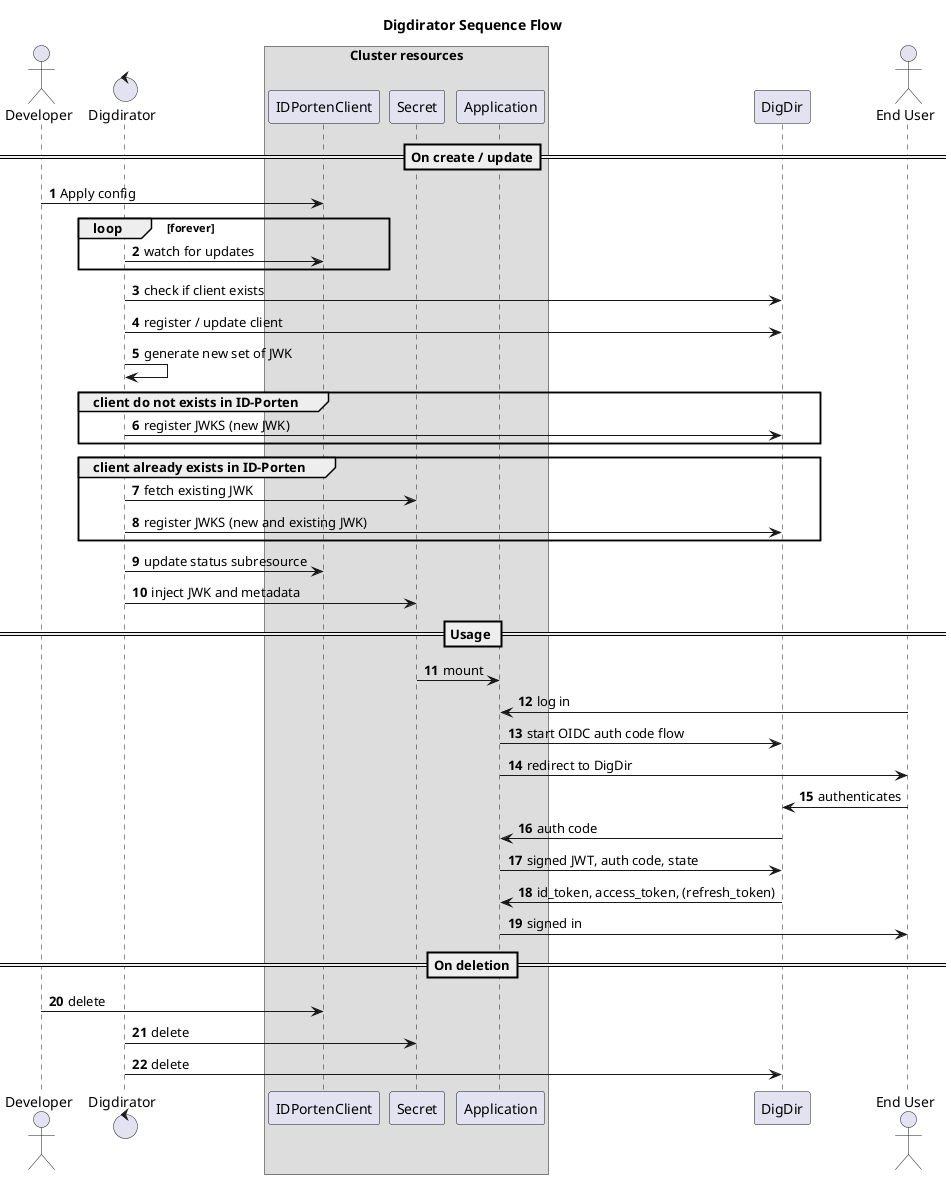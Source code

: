 @startuml component
title Digdirator Sequence Flow
skinparam maxMessageSize 300
autonumber

actor developer as "Developer"
control digdirator as "Digdirator"

box "Cluster resources"
participant IDPortenClient
participant Secret
participant Application
end box

participant digdir as "DigDir"
actor enduser as "End User"

==On create / update==
developer -> IDPortenClient: Apply config

loop forever
	digdirator -> IDPortenClient: watch for updates
end

digdirator -> digdir: check if client exists
digdirator -> digdir: register / update client
digdirator -> digdirator: generate new set of JWK

group client do not exists in ID-Porten
digdirator -> digdir: register JWKS (new JWK)
end

group client already exists in ID-Porten
    digdirator -> Secret: fetch existing JWK
    digdirator -> digdir: register JWKS (new and existing JWK)
end

digdirator -> IDPortenClient: update status subresource
digdirator -> Secret: inject JWK and metadata

== Usage ==

Secret -> Application: mount
enduser -> Application: log in
Application -> digdir: start OIDC auth code flow
Application -> enduser: redirect to DigDir
enduser -> digdir: authenticates
digdir -> Application: auth code
Application -> digdir: signed JWT, auth code, state
digdir -> Application: id_token, access_token, (refresh_token)
Application -> enduser: signed in

==On deletion==
    developer -> IDPortenClient: delete
    digdirator -> Secret: delete
    digdirator -> digdir: delete

@enduml
